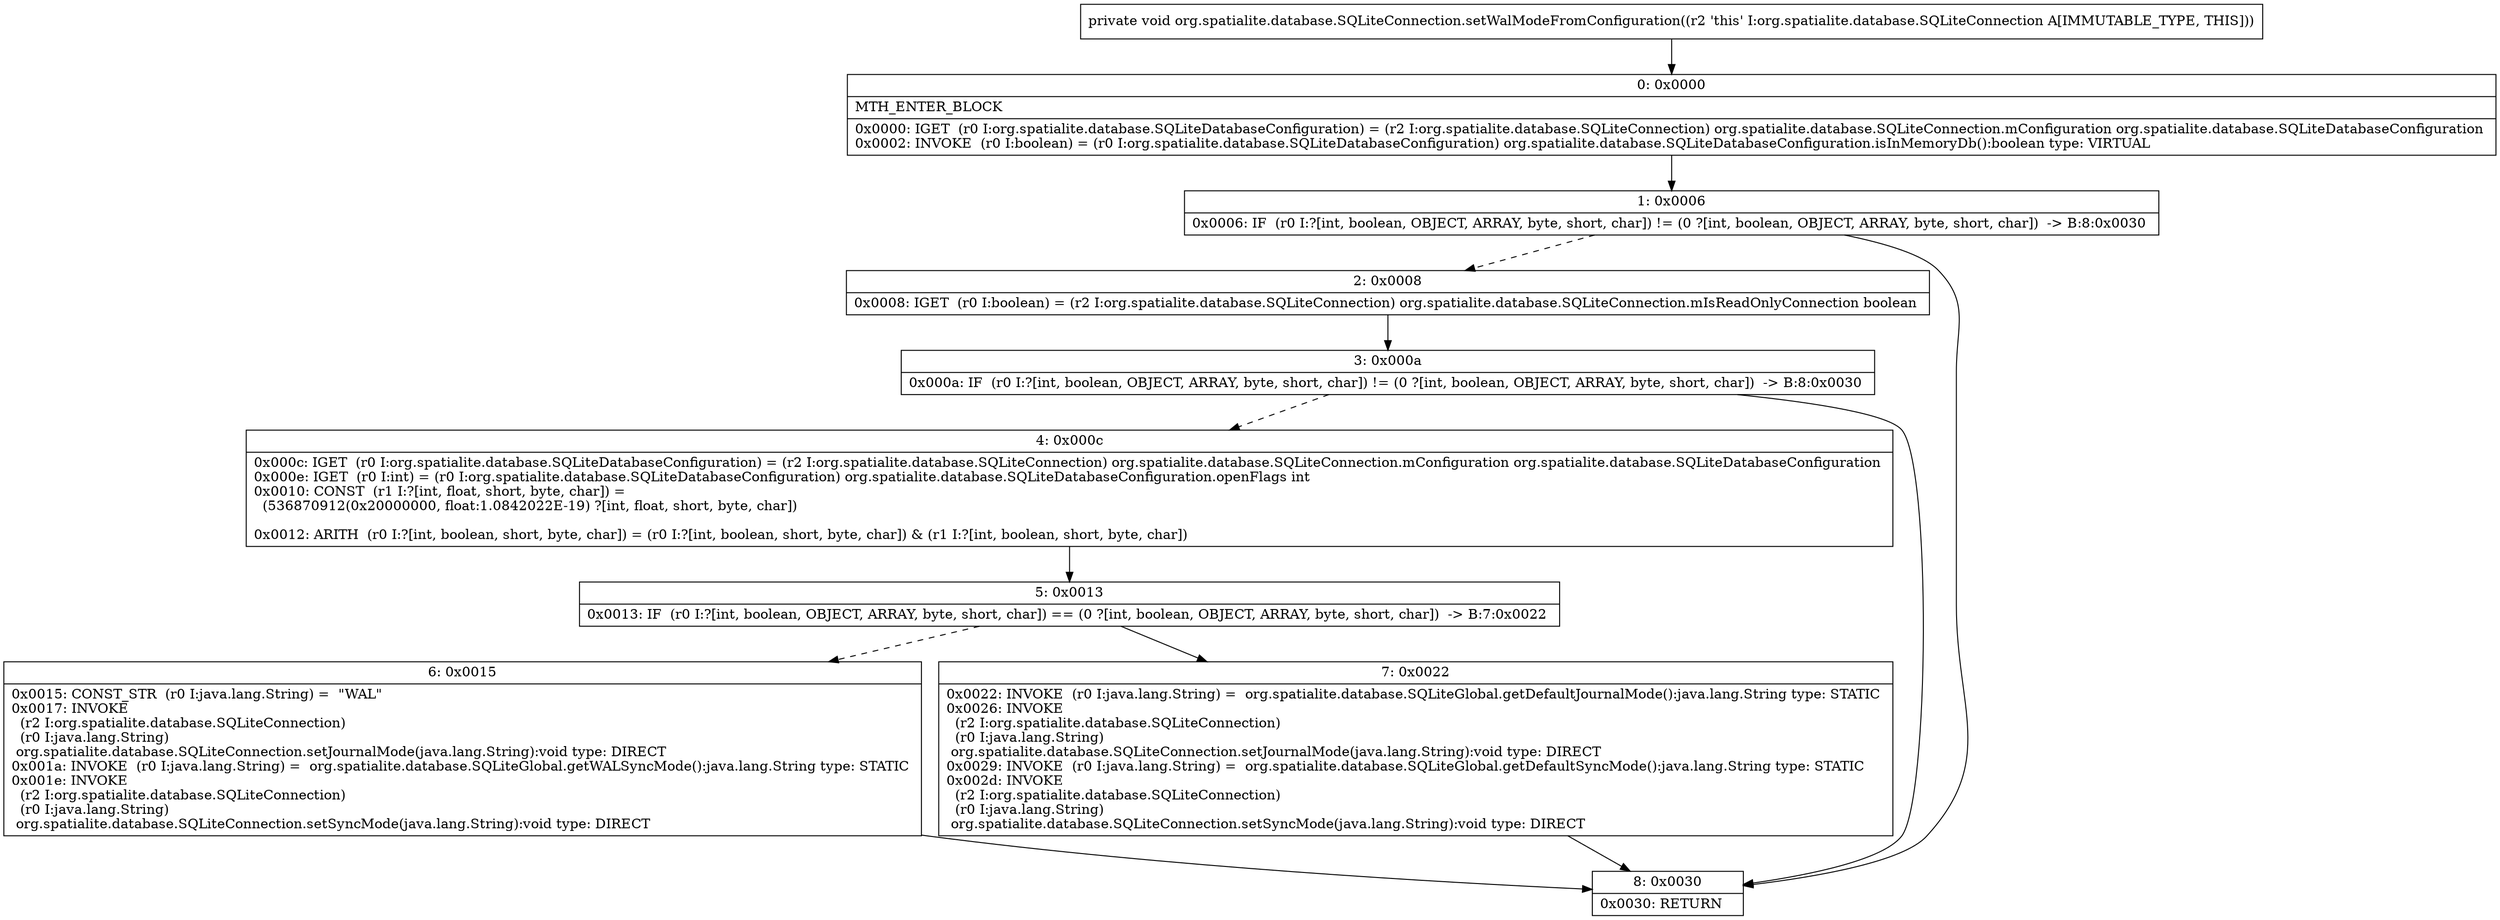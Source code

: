 digraph "CFG fororg.spatialite.database.SQLiteConnection.setWalModeFromConfiguration()V" {
Node_0 [shape=record,label="{0\:\ 0x0000|MTH_ENTER_BLOCK\l|0x0000: IGET  (r0 I:org.spatialite.database.SQLiteDatabaseConfiguration) = (r2 I:org.spatialite.database.SQLiteConnection) org.spatialite.database.SQLiteConnection.mConfiguration org.spatialite.database.SQLiteDatabaseConfiguration \l0x0002: INVOKE  (r0 I:boolean) = (r0 I:org.spatialite.database.SQLiteDatabaseConfiguration) org.spatialite.database.SQLiteDatabaseConfiguration.isInMemoryDb():boolean type: VIRTUAL \l}"];
Node_1 [shape=record,label="{1\:\ 0x0006|0x0006: IF  (r0 I:?[int, boolean, OBJECT, ARRAY, byte, short, char]) != (0 ?[int, boolean, OBJECT, ARRAY, byte, short, char])  \-\> B:8:0x0030 \l}"];
Node_2 [shape=record,label="{2\:\ 0x0008|0x0008: IGET  (r0 I:boolean) = (r2 I:org.spatialite.database.SQLiteConnection) org.spatialite.database.SQLiteConnection.mIsReadOnlyConnection boolean \l}"];
Node_3 [shape=record,label="{3\:\ 0x000a|0x000a: IF  (r0 I:?[int, boolean, OBJECT, ARRAY, byte, short, char]) != (0 ?[int, boolean, OBJECT, ARRAY, byte, short, char])  \-\> B:8:0x0030 \l}"];
Node_4 [shape=record,label="{4\:\ 0x000c|0x000c: IGET  (r0 I:org.spatialite.database.SQLiteDatabaseConfiguration) = (r2 I:org.spatialite.database.SQLiteConnection) org.spatialite.database.SQLiteConnection.mConfiguration org.spatialite.database.SQLiteDatabaseConfiguration \l0x000e: IGET  (r0 I:int) = (r0 I:org.spatialite.database.SQLiteDatabaseConfiguration) org.spatialite.database.SQLiteDatabaseConfiguration.openFlags int \l0x0010: CONST  (r1 I:?[int, float, short, byte, char]) = \l  (536870912(0x20000000, float:1.0842022E\-19) ?[int, float, short, byte, char])\l \l0x0012: ARITH  (r0 I:?[int, boolean, short, byte, char]) = (r0 I:?[int, boolean, short, byte, char]) & (r1 I:?[int, boolean, short, byte, char]) \l}"];
Node_5 [shape=record,label="{5\:\ 0x0013|0x0013: IF  (r0 I:?[int, boolean, OBJECT, ARRAY, byte, short, char]) == (0 ?[int, boolean, OBJECT, ARRAY, byte, short, char])  \-\> B:7:0x0022 \l}"];
Node_6 [shape=record,label="{6\:\ 0x0015|0x0015: CONST_STR  (r0 I:java.lang.String) =  \"WAL\" \l0x0017: INVOKE  \l  (r2 I:org.spatialite.database.SQLiteConnection)\l  (r0 I:java.lang.String)\l org.spatialite.database.SQLiteConnection.setJournalMode(java.lang.String):void type: DIRECT \l0x001a: INVOKE  (r0 I:java.lang.String) =  org.spatialite.database.SQLiteGlobal.getWALSyncMode():java.lang.String type: STATIC \l0x001e: INVOKE  \l  (r2 I:org.spatialite.database.SQLiteConnection)\l  (r0 I:java.lang.String)\l org.spatialite.database.SQLiteConnection.setSyncMode(java.lang.String):void type: DIRECT \l}"];
Node_7 [shape=record,label="{7\:\ 0x0022|0x0022: INVOKE  (r0 I:java.lang.String) =  org.spatialite.database.SQLiteGlobal.getDefaultJournalMode():java.lang.String type: STATIC \l0x0026: INVOKE  \l  (r2 I:org.spatialite.database.SQLiteConnection)\l  (r0 I:java.lang.String)\l org.spatialite.database.SQLiteConnection.setJournalMode(java.lang.String):void type: DIRECT \l0x0029: INVOKE  (r0 I:java.lang.String) =  org.spatialite.database.SQLiteGlobal.getDefaultSyncMode():java.lang.String type: STATIC \l0x002d: INVOKE  \l  (r2 I:org.spatialite.database.SQLiteConnection)\l  (r0 I:java.lang.String)\l org.spatialite.database.SQLiteConnection.setSyncMode(java.lang.String):void type: DIRECT \l}"];
Node_8 [shape=record,label="{8\:\ 0x0030|0x0030: RETURN   \l}"];
MethodNode[shape=record,label="{private void org.spatialite.database.SQLiteConnection.setWalModeFromConfiguration((r2 'this' I:org.spatialite.database.SQLiteConnection A[IMMUTABLE_TYPE, THIS])) }"];
MethodNode -> Node_0;
Node_0 -> Node_1;
Node_1 -> Node_2[style=dashed];
Node_1 -> Node_8;
Node_2 -> Node_3;
Node_3 -> Node_4[style=dashed];
Node_3 -> Node_8;
Node_4 -> Node_5;
Node_5 -> Node_6[style=dashed];
Node_5 -> Node_7;
Node_6 -> Node_8;
Node_7 -> Node_8;
}

